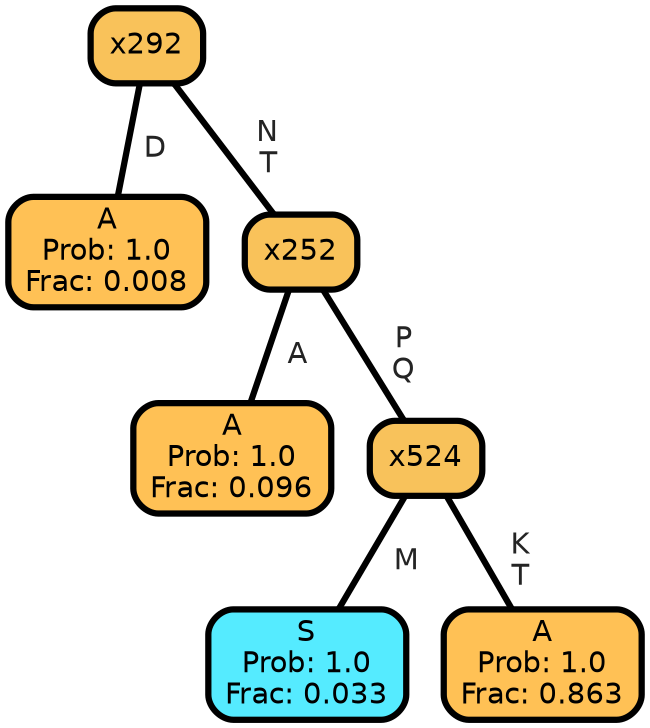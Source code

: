 graph Tree {
node [shape=box, style="filled, rounded",color="black",penwidth="3",fontcolor="black",                 fontname=helvetica] ;
graph [ranksep="0 equally", splines=straight,                 bgcolor=transparent, dpi=200] ;
edge [fontname=helvetica, fontweight=bold,fontcolor=grey14,color=black] ;
0 [label="A
Prob: 1.0
Frac: 0.008", fillcolor="#ffc155"] ;
1 [label="x292", fillcolor="#f9c25a"] ;
2 [label="A
Prob: 1.0
Frac: 0.096", fillcolor="#ffc155"] ;
3 [label="x252", fillcolor="#f9c25a"] ;
4 [label="S
Prob: 1.0
Frac: 0.033", fillcolor="#55ebff"] ;
5 [label="x524", fillcolor="#f8c25b"] ;
6 [label="A
Prob: 1.0
Frac: 0.863", fillcolor="#ffc155"] ;
1 -- 0 [label=" D",penwidth=3] ;
1 -- 3 [label=" N\n T",penwidth=3] ;
3 -- 2 [label=" A",penwidth=3] ;
3 -- 5 [label=" P\n Q",penwidth=3] ;
5 -- 4 [label=" M",penwidth=3] ;
5 -- 6 [label=" K\n T",penwidth=3] ;
{rank = same;}}